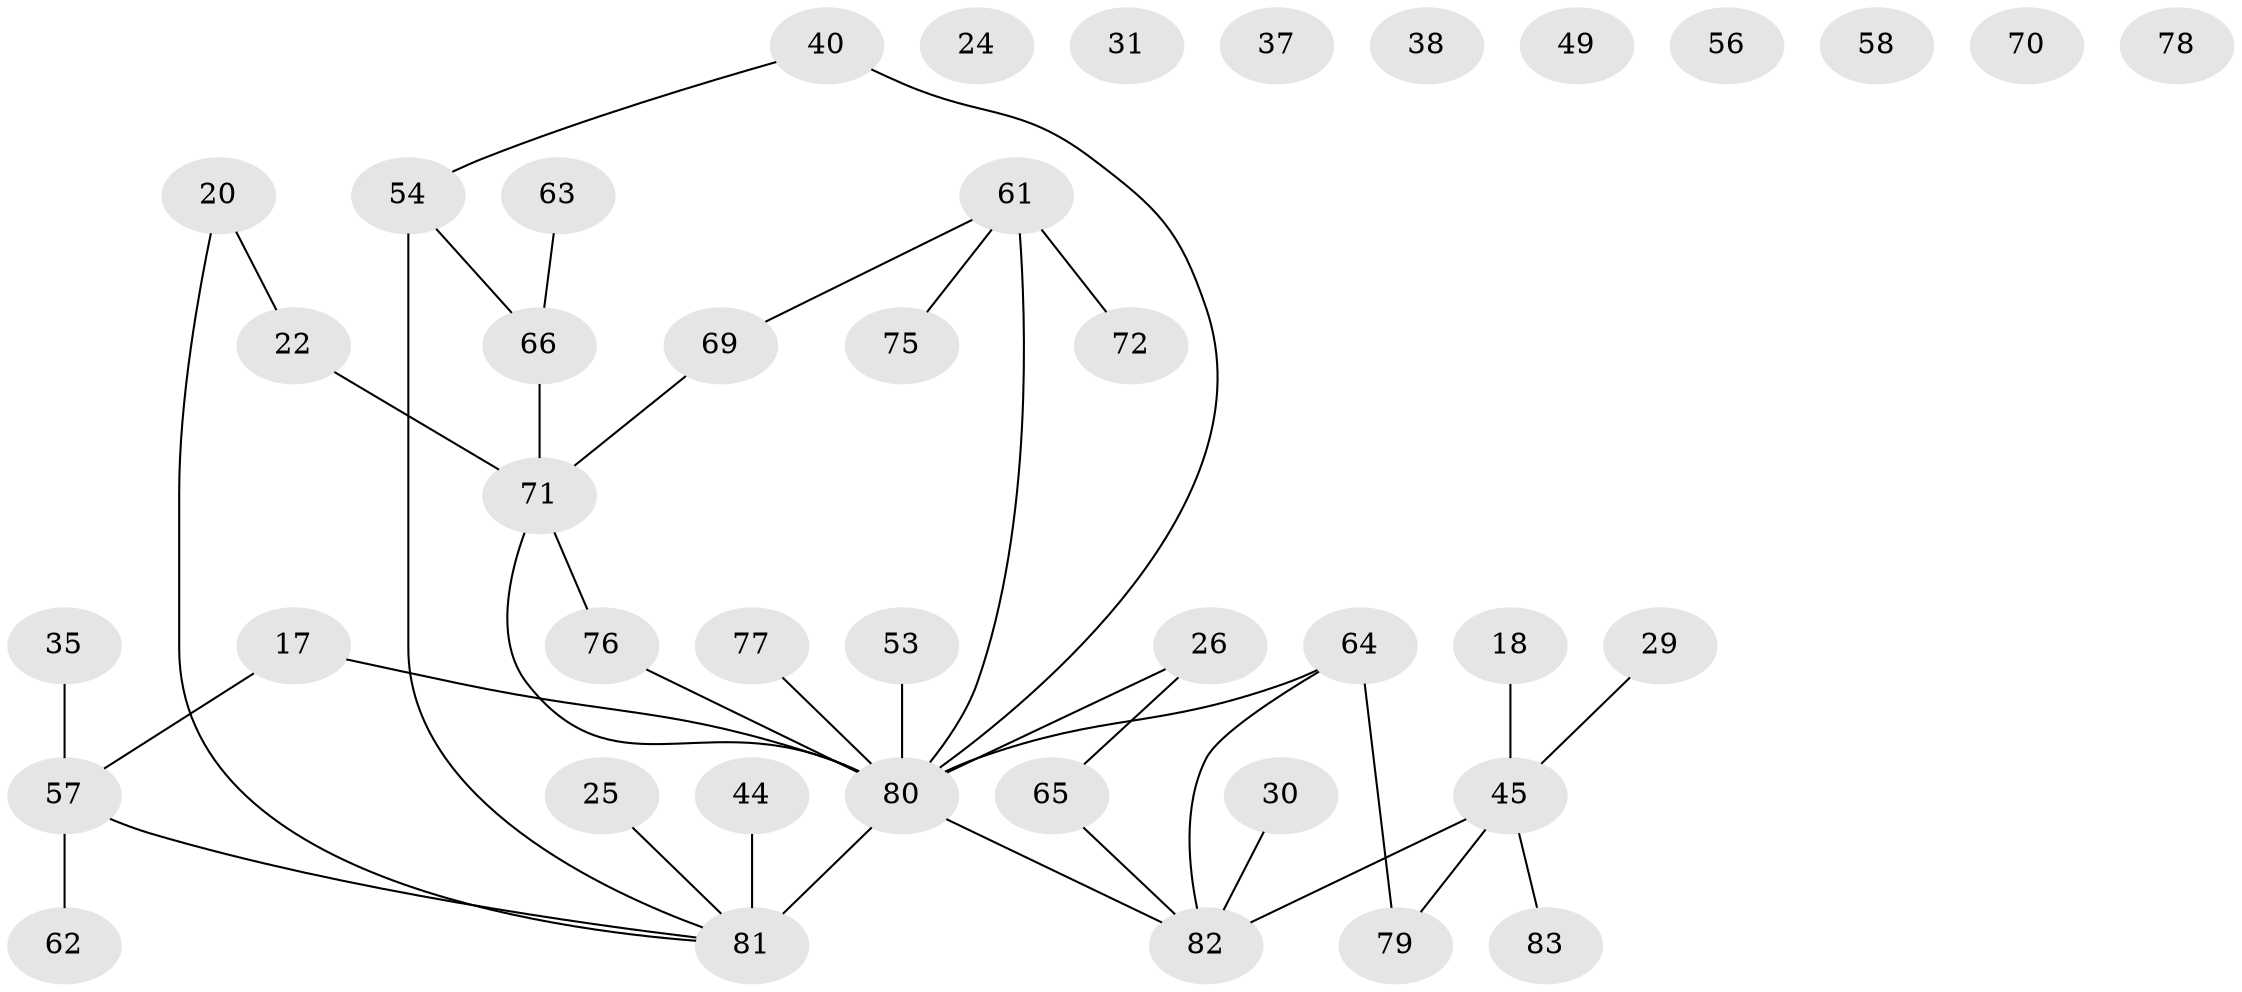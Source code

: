 // original degree distribution, {3: 0.14457831325301204, 6: 0.024096385542168676, 2: 0.26506024096385544, 1: 0.20481927710843373, 4: 0.1927710843373494, 5: 0.04819277108433735, 7: 0.012048192771084338, 0: 0.10843373493975904}
// Generated by graph-tools (version 1.1) at 2025/40/03/09/25 04:40:17]
// undirected, 41 vertices, 40 edges
graph export_dot {
graph [start="1"]
  node [color=gray90,style=filled];
  17;
  18;
  20;
  22;
  24;
  25;
  26;
  29;
  30;
  31;
  35;
  37;
  38;
  40;
  44 [super="+9"];
  45 [super="+16"];
  49;
  53;
  54 [super="+42"];
  56;
  57;
  58;
  61 [super="+23+28"];
  62;
  63;
  64 [super="+50"];
  65;
  66 [super="+55"];
  69;
  70;
  71 [super="+47"];
  72;
  75;
  76 [super="+67"];
  77;
  78;
  79 [super="+74"];
  80 [super="+27+33+73+52+68"];
  81 [super="+48+36+10"];
  82 [super="+51+15"];
  83;
  17 -- 57;
  17 -- 80;
  18 -- 45;
  20 -- 22;
  20 -- 81;
  22 -- 71;
  25 -- 81;
  26 -- 65;
  26 -- 80;
  29 -- 45;
  30 -- 82;
  35 -- 57;
  40 -- 54;
  40 -- 80;
  44 -- 81;
  45 -- 82 [weight=3];
  45 -- 83;
  45 -- 79;
  53 -- 80;
  54 -- 81 [weight=2];
  54 -- 66;
  57 -- 62;
  57 -- 81;
  61 -- 75;
  61 -- 80 [weight=4];
  61 -- 72;
  61 -- 69;
  63 -- 66;
  64 -- 79 [weight=2];
  64 -- 80 [weight=4];
  64 -- 82;
  65 -- 82;
  66 -- 71;
  69 -- 71;
  71 -- 76;
  71 -- 80;
  76 -- 80 [weight=4];
  77 -- 80;
  80 -- 82 [weight=2];
  80 -- 81 [weight=5];
}
